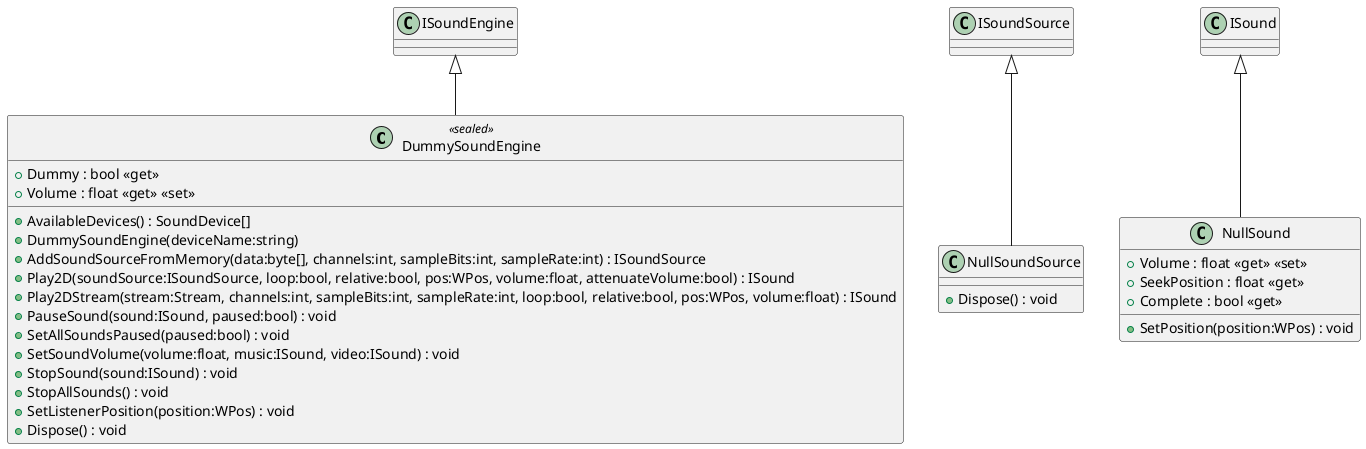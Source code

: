 @startuml
class DummySoundEngine <<sealed>> {
    + Dummy : bool <<get>>
    + AvailableDevices() : SoundDevice[]
    + DummySoundEngine(deviceName:string)
    + AddSoundSourceFromMemory(data:byte[], channels:int, sampleBits:int, sampleRate:int) : ISoundSource
    + Play2D(soundSource:ISoundSource, loop:bool, relative:bool, pos:WPos, volume:float, attenuateVolume:bool) : ISound
    + Play2DStream(stream:Stream, channels:int, sampleBits:int, sampleRate:int, loop:bool, relative:bool, pos:WPos, volume:float) : ISound
    + Volume : float <<get>> <<set>>
    + PauseSound(sound:ISound, paused:bool) : void
    + SetAllSoundsPaused(paused:bool) : void
    + SetSoundVolume(volume:float, music:ISound, video:ISound) : void
    + StopSound(sound:ISound) : void
    + StopAllSounds() : void
    + SetListenerPosition(position:WPos) : void
    + Dispose() : void
}
class NullSoundSource {
    + Dispose() : void
}
class NullSound {
    + Volume : float <<get>> <<set>>
    + SeekPosition : float <<get>>
    + Complete : bool <<get>>
    + SetPosition(position:WPos) : void
}
ISoundEngine <|-- DummySoundEngine
ISoundSource <|-- NullSoundSource
ISound <|-- NullSound
@enduml
